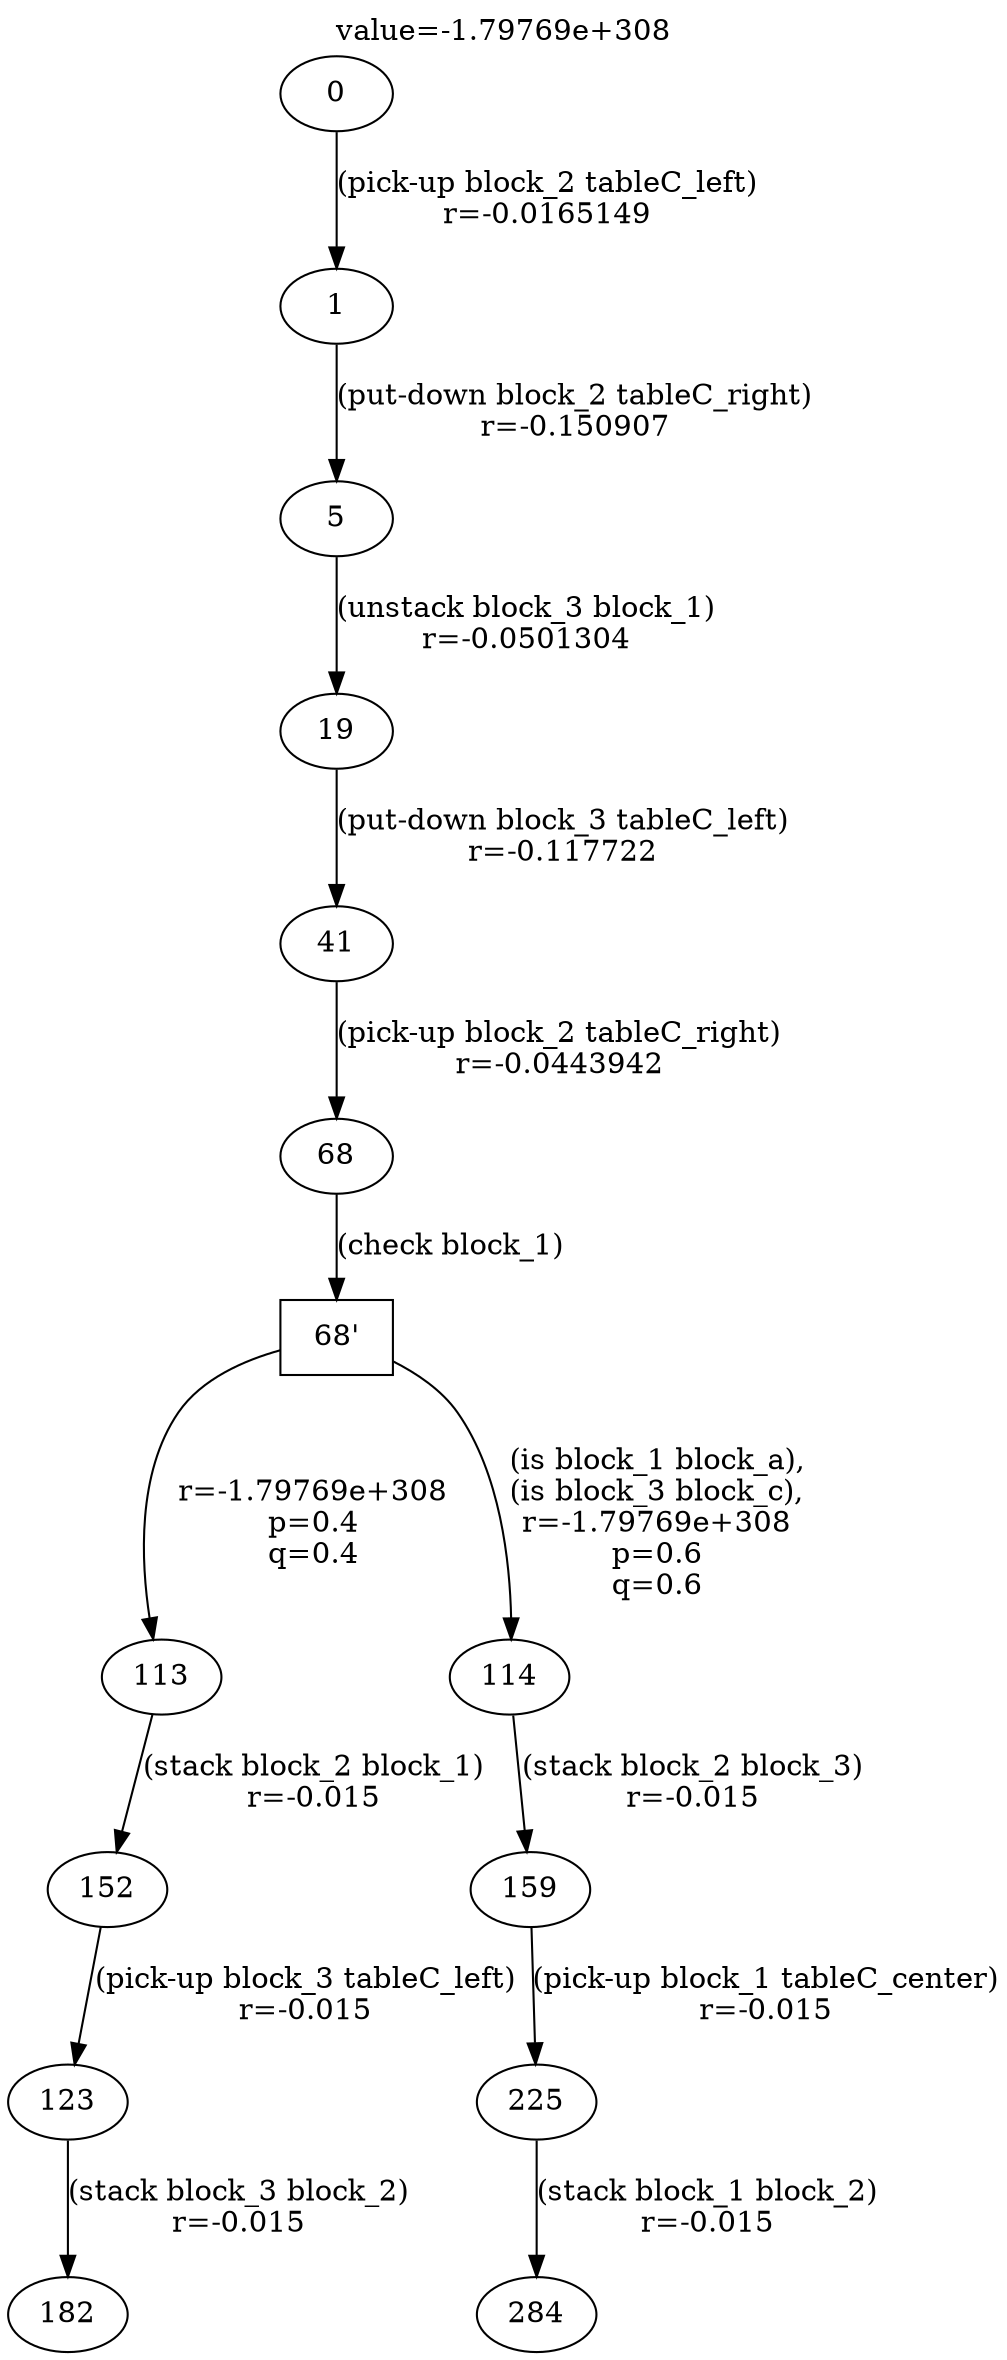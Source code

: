digraph g{
label="value=-1.79769e+308"
labelloc=top
0->1 [ label="(pick-up block_2 tableC_left)
r=-0.0165149" ];
1->5 [ label="(put-down block_2 tableC_right)
r=-0.150907" ];
5->19 [ label="(unstack block_3 block_1)
r=-0.0501304" ];
19->41 [ label="(put-down block_3 tableC_left)
r=-0.117722" ];
41->68 [ label="(pick-up block_2 tableC_right)
r=-0.0443942" ];
"68'" [ shape=box ] ;
68->"68'" [ label="(check block_1)" ];
"68'"->113 [ label="
r=-1.79769e+308
p=0.4
q=0.4" ];
113->152 [ label="(stack block_2 block_1)
r=-0.015" ];
152->123 [ label="(pick-up block_3 tableC_left)
r=-0.015" ];
123->182 [ label="(stack block_3 block_2)
r=-0.015" ];
"68'"->114 [ label="
(is block_1 block_a),
(is block_3 block_c),
r=-1.79769e+308
p=0.6
q=0.6" ];
114->159 [ label="(stack block_2 block_3)
r=-0.015" ];
159->225 [ label="(pick-up block_1 tableC_center)
r=-0.015" ];
225->284 [ label="(stack block_1 block_2)
r=-0.015" ];
}
